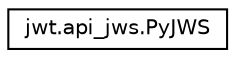 digraph "Graphical Class Hierarchy"
{
 // LATEX_PDF_SIZE
  edge [fontname="Helvetica",fontsize="10",labelfontname="Helvetica",labelfontsize="10"];
  node [fontname="Helvetica",fontsize="10",shape=record];
  rankdir="LR";
  Node0 [label="jwt.api_jws.PyJWS",height=0.2,width=0.4,color="black", fillcolor="white", style="filled",URL="$classjwt_1_1api__jws_1_1PyJWS.html",tooltip=" "];
}
